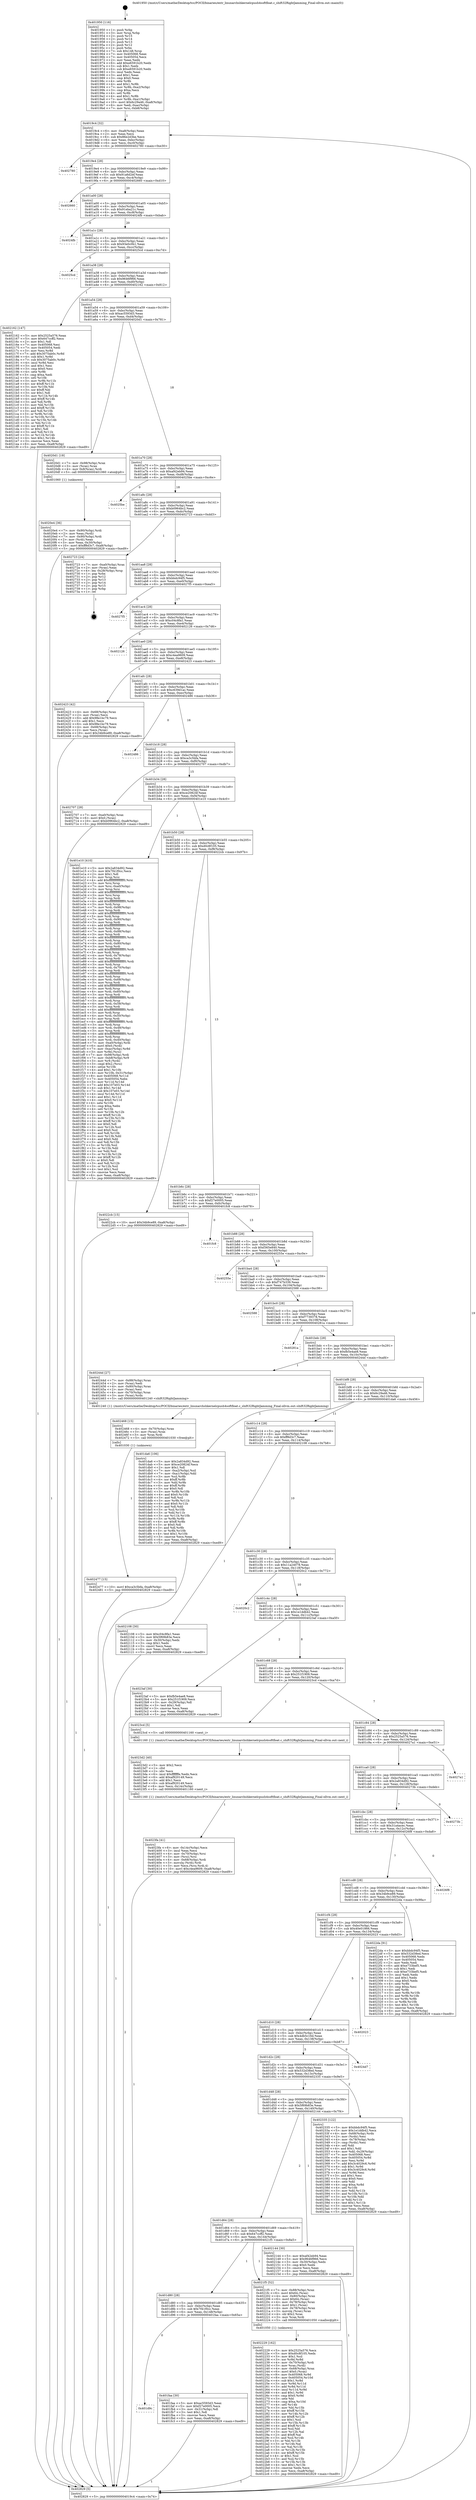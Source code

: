digraph "0x401950" {
  label = "0x401950 (/mnt/c/Users/mathe/Desktop/tcc/POCII/binaries/extr_linuxarchshkernelcpush4softfloat.c_shift32RightJamming_Final-ollvm.out::main(0))"
  labelloc = "t"
  node[shape=record]

  Entry [label="",width=0.3,height=0.3,shape=circle,fillcolor=black,style=filled]
  "0x4019c4" [label="{
     0x4019c4 [32]\l
     | [instrs]\l
     &nbsp;&nbsp;0x4019c4 \<+6\>: mov -0xa8(%rbp),%eax\l
     &nbsp;&nbsp;0x4019ca \<+2\>: mov %eax,%ecx\l
     &nbsp;&nbsp;0x4019cc \<+6\>: sub $0x86e2d3be,%ecx\l
     &nbsp;&nbsp;0x4019d2 \<+6\>: mov %eax,-0xbc(%rbp)\l
     &nbsp;&nbsp;0x4019d8 \<+6\>: mov %ecx,-0xc0(%rbp)\l
     &nbsp;&nbsp;0x4019de \<+6\>: je 0000000000402780 \<main+0xe30\>\l
  }"]
  "0x402780" [label="{
     0x402780\l
  }", style=dashed]
  "0x4019e4" [label="{
     0x4019e4 [28]\l
     | [instrs]\l
     &nbsp;&nbsp;0x4019e4 \<+5\>: jmp 00000000004019e9 \<main+0x99\>\l
     &nbsp;&nbsp;0x4019e9 \<+6\>: mov -0xbc(%rbp),%eax\l
     &nbsp;&nbsp;0x4019ef \<+5\>: sub $0x91a6d2ef,%eax\l
     &nbsp;&nbsp;0x4019f4 \<+6\>: mov %eax,-0xc4(%rbp)\l
     &nbsp;&nbsp;0x4019fa \<+6\>: je 0000000000402660 \<main+0xd10\>\l
  }"]
  Exit [label="",width=0.3,height=0.3,shape=circle,fillcolor=black,style=filled,peripheries=2]
  "0x402660" [label="{
     0x402660\l
  }", style=dashed]
  "0x401a00" [label="{
     0x401a00 [28]\l
     | [instrs]\l
     &nbsp;&nbsp;0x401a00 \<+5\>: jmp 0000000000401a05 \<main+0xb5\>\l
     &nbsp;&nbsp;0x401a05 \<+6\>: mov -0xbc(%rbp),%eax\l
     &nbsp;&nbsp;0x401a0b \<+5\>: sub $0x91eba21c,%eax\l
     &nbsp;&nbsp;0x401a10 \<+6\>: mov %eax,-0xc8(%rbp)\l
     &nbsp;&nbsp;0x401a16 \<+6\>: je 00000000004024fb \<main+0xbab\>\l
  }"]
  "0x402477" [label="{
     0x402477 [15]\l
     | [instrs]\l
     &nbsp;&nbsp;0x402477 \<+10\>: movl $0xca3c5bfa,-0xa8(%rbp)\l
     &nbsp;&nbsp;0x402481 \<+5\>: jmp 0000000000402829 \<main+0xed9\>\l
  }"]
  "0x4024fb" [label="{
     0x4024fb\l
  }", style=dashed]
  "0x401a1c" [label="{
     0x401a1c [28]\l
     | [instrs]\l
     &nbsp;&nbsp;0x401a1c \<+5\>: jmp 0000000000401a21 \<main+0xd1\>\l
     &nbsp;&nbsp;0x401a21 \<+6\>: mov -0xbc(%rbp),%eax\l
     &nbsp;&nbsp;0x401a27 \<+5\>: sub $0x93e0c0b1,%eax\l
     &nbsp;&nbsp;0x401a2c \<+6\>: mov %eax,-0xcc(%rbp)\l
     &nbsp;&nbsp;0x401a32 \<+6\>: je 00000000004025cd \<main+0xc7d\>\l
  }"]
  "0x402468" [label="{
     0x402468 [15]\l
     | [instrs]\l
     &nbsp;&nbsp;0x402468 \<+4\>: mov -0x70(%rbp),%rax\l
     &nbsp;&nbsp;0x40246c \<+3\>: mov (%rax),%rax\l
     &nbsp;&nbsp;0x40246f \<+3\>: mov %rax,%rdi\l
     &nbsp;&nbsp;0x402472 \<+5\>: call 0000000000401030 \<free@plt\>\l
     | [calls]\l
     &nbsp;&nbsp;0x401030 \{1\} (unknown)\l
  }"]
  "0x4025cd" [label="{
     0x4025cd\l
  }", style=dashed]
  "0x401a38" [label="{
     0x401a38 [28]\l
     | [instrs]\l
     &nbsp;&nbsp;0x401a38 \<+5\>: jmp 0000000000401a3d \<main+0xed\>\l
     &nbsp;&nbsp;0x401a3d \<+6\>: mov -0xbc(%rbp),%eax\l
     &nbsp;&nbsp;0x401a43 \<+5\>: sub $0x9646f966,%eax\l
     &nbsp;&nbsp;0x401a48 \<+6\>: mov %eax,-0xd0(%rbp)\l
     &nbsp;&nbsp;0x401a4e \<+6\>: je 0000000000402162 \<main+0x812\>\l
  }"]
  "0x4023fa" [label="{
     0x4023fa [41]\l
     | [instrs]\l
     &nbsp;&nbsp;0x4023fa \<+6\>: mov -0x14c(%rbp),%ecx\l
     &nbsp;&nbsp;0x402400 \<+3\>: imul %eax,%ecx\l
     &nbsp;&nbsp;0x402403 \<+4\>: mov -0x70(%rbp),%rsi\l
     &nbsp;&nbsp;0x402407 \<+3\>: mov (%rsi),%rsi\l
     &nbsp;&nbsp;0x40240a \<+4\>: mov -0x68(%rbp),%rdi\l
     &nbsp;&nbsp;0x40240e \<+3\>: movslq (%rdi),%rdi\l
     &nbsp;&nbsp;0x402411 \<+3\>: mov %ecx,(%rsi,%rdi,4)\l
     &nbsp;&nbsp;0x402414 \<+10\>: movl $0xc4ea9609,-0xa8(%rbp)\l
     &nbsp;&nbsp;0x40241e \<+5\>: jmp 0000000000402829 \<main+0xed9\>\l
  }"]
  "0x402162" [label="{
     0x402162 [147]\l
     | [instrs]\l
     &nbsp;&nbsp;0x402162 \<+5\>: mov $0x2525a576,%eax\l
     &nbsp;&nbsp;0x402167 \<+5\>: mov $0x647ccff2,%ecx\l
     &nbsp;&nbsp;0x40216c \<+2\>: mov $0x1,%dl\l
     &nbsp;&nbsp;0x40216e \<+7\>: mov 0x405068,%esi\l
     &nbsp;&nbsp;0x402175 \<+7\>: mov 0x405054,%edi\l
     &nbsp;&nbsp;0x40217c \<+3\>: mov %esi,%r8d\l
     &nbsp;&nbsp;0x40217f \<+7\>: add $0x3075ab0c,%r8d\l
     &nbsp;&nbsp;0x402186 \<+4\>: sub $0x1,%r8d\l
     &nbsp;&nbsp;0x40218a \<+7\>: sub $0x3075ab0c,%r8d\l
     &nbsp;&nbsp;0x402191 \<+4\>: imul %r8d,%esi\l
     &nbsp;&nbsp;0x402195 \<+3\>: and $0x1,%esi\l
     &nbsp;&nbsp;0x402198 \<+3\>: cmp $0x0,%esi\l
     &nbsp;&nbsp;0x40219b \<+4\>: sete %r9b\l
     &nbsp;&nbsp;0x40219f \<+3\>: cmp $0xa,%edi\l
     &nbsp;&nbsp;0x4021a2 \<+4\>: setl %r10b\l
     &nbsp;&nbsp;0x4021a6 \<+3\>: mov %r9b,%r11b\l
     &nbsp;&nbsp;0x4021a9 \<+4\>: xor $0xff,%r11b\l
     &nbsp;&nbsp;0x4021ad \<+3\>: mov %r10b,%bl\l
     &nbsp;&nbsp;0x4021b0 \<+3\>: xor $0xff,%bl\l
     &nbsp;&nbsp;0x4021b3 \<+3\>: xor $0x1,%dl\l
     &nbsp;&nbsp;0x4021b6 \<+3\>: mov %r11b,%r14b\l
     &nbsp;&nbsp;0x4021b9 \<+4\>: and $0xff,%r14b\l
     &nbsp;&nbsp;0x4021bd \<+3\>: and %dl,%r9b\l
     &nbsp;&nbsp;0x4021c0 \<+3\>: mov %bl,%r15b\l
     &nbsp;&nbsp;0x4021c3 \<+4\>: and $0xff,%r15b\l
     &nbsp;&nbsp;0x4021c7 \<+3\>: and %dl,%r10b\l
     &nbsp;&nbsp;0x4021ca \<+3\>: or %r9b,%r14b\l
     &nbsp;&nbsp;0x4021cd \<+3\>: or %r10b,%r15b\l
     &nbsp;&nbsp;0x4021d0 \<+3\>: xor %r15b,%r14b\l
     &nbsp;&nbsp;0x4021d3 \<+3\>: or %bl,%r11b\l
     &nbsp;&nbsp;0x4021d6 \<+4\>: xor $0xff,%r11b\l
     &nbsp;&nbsp;0x4021da \<+3\>: or $0x1,%dl\l
     &nbsp;&nbsp;0x4021dd \<+3\>: and %dl,%r11b\l
     &nbsp;&nbsp;0x4021e0 \<+3\>: or %r11b,%r14b\l
     &nbsp;&nbsp;0x4021e3 \<+4\>: test $0x1,%r14b\l
     &nbsp;&nbsp;0x4021e7 \<+3\>: cmovne %ecx,%eax\l
     &nbsp;&nbsp;0x4021ea \<+6\>: mov %eax,-0xa8(%rbp)\l
     &nbsp;&nbsp;0x4021f0 \<+5\>: jmp 0000000000402829 \<main+0xed9\>\l
  }"]
  "0x401a54" [label="{
     0x401a54 [28]\l
     | [instrs]\l
     &nbsp;&nbsp;0x401a54 \<+5\>: jmp 0000000000401a59 \<main+0x109\>\l
     &nbsp;&nbsp;0x401a59 \<+6\>: mov -0xbc(%rbp),%eax\l
     &nbsp;&nbsp;0x401a5f \<+5\>: sub $0xac5593d3,%eax\l
     &nbsp;&nbsp;0x401a64 \<+6\>: mov %eax,-0xd4(%rbp)\l
     &nbsp;&nbsp;0x401a6a \<+6\>: je 00000000004020d1 \<main+0x781\>\l
  }"]
  "0x4023d2" [label="{
     0x4023d2 [40]\l
     | [instrs]\l
     &nbsp;&nbsp;0x4023d2 \<+5\>: mov $0x2,%ecx\l
     &nbsp;&nbsp;0x4023d7 \<+1\>: cltd\l
     &nbsp;&nbsp;0x4023d8 \<+2\>: idiv %ecx\l
     &nbsp;&nbsp;0x4023da \<+6\>: imul $0xfffffffe,%edx,%ecx\l
     &nbsp;&nbsp;0x4023e0 \<+6\>: add $0xaf920149,%ecx\l
     &nbsp;&nbsp;0x4023e6 \<+3\>: add $0x1,%ecx\l
     &nbsp;&nbsp;0x4023e9 \<+6\>: sub $0xaf920149,%ecx\l
     &nbsp;&nbsp;0x4023ef \<+6\>: mov %ecx,-0x14c(%rbp)\l
     &nbsp;&nbsp;0x4023f5 \<+5\>: call 0000000000401160 \<next_i\>\l
     | [calls]\l
     &nbsp;&nbsp;0x401160 \{1\} (/mnt/c/Users/mathe/Desktop/tcc/POCII/binaries/extr_linuxarchshkernelcpush4softfloat.c_shift32RightJamming_Final-ollvm.out::next_i)\l
  }"]
  "0x4020d1" [label="{
     0x4020d1 [19]\l
     | [instrs]\l
     &nbsp;&nbsp;0x4020d1 \<+7\>: mov -0x98(%rbp),%rax\l
     &nbsp;&nbsp;0x4020d8 \<+3\>: mov (%rax),%rax\l
     &nbsp;&nbsp;0x4020db \<+4\>: mov 0x8(%rax),%rdi\l
     &nbsp;&nbsp;0x4020df \<+5\>: call 0000000000401060 \<atoi@plt\>\l
     | [calls]\l
     &nbsp;&nbsp;0x401060 \{1\} (unknown)\l
  }"]
  "0x401a70" [label="{
     0x401a70 [28]\l
     | [instrs]\l
     &nbsp;&nbsp;0x401a70 \<+5\>: jmp 0000000000401a75 \<main+0x125\>\l
     &nbsp;&nbsp;0x401a75 \<+6\>: mov -0xbc(%rbp),%eax\l
     &nbsp;&nbsp;0x401a7b \<+5\>: sub $0xaf42eb94,%eax\l
     &nbsp;&nbsp;0x401a80 \<+6\>: mov %eax,-0xd8(%rbp)\l
     &nbsp;&nbsp;0x401a86 \<+6\>: je 00000000004025be \<main+0xc6e\>\l
  }"]
  "0x402229" [label="{
     0x402229 [162]\l
     | [instrs]\l
     &nbsp;&nbsp;0x402229 \<+5\>: mov $0x2525a576,%ecx\l
     &nbsp;&nbsp;0x40222e \<+5\>: mov $0xd0c8f105,%edx\l
     &nbsp;&nbsp;0x402233 \<+3\>: mov $0x1,%sil\l
     &nbsp;&nbsp;0x402236 \<+3\>: xor %r8d,%r8d\l
     &nbsp;&nbsp;0x402239 \<+4\>: mov -0x70(%rbp),%rdi\l
     &nbsp;&nbsp;0x40223d \<+3\>: mov %rax,(%rdi)\l
     &nbsp;&nbsp;0x402240 \<+4\>: mov -0x68(%rbp),%rax\l
     &nbsp;&nbsp;0x402244 \<+6\>: movl $0x0,(%rax)\l
     &nbsp;&nbsp;0x40224a \<+8\>: mov 0x405068,%r9d\l
     &nbsp;&nbsp;0x402252 \<+8\>: mov 0x405054,%r10d\l
     &nbsp;&nbsp;0x40225a \<+4\>: sub $0x1,%r8d\l
     &nbsp;&nbsp;0x40225e \<+3\>: mov %r9d,%r11d\l
     &nbsp;&nbsp;0x402261 \<+3\>: add %r8d,%r11d\l
     &nbsp;&nbsp;0x402264 \<+4\>: imul %r11d,%r9d\l
     &nbsp;&nbsp;0x402268 \<+4\>: and $0x1,%r9d\l
     &nbsp;&nbsp;0x40226c \<+4\>: cmp $0x0,%r9d\l
     &nbsp;&nbsp;0x402270 \<+3\>: sete %bl\l
     &nbsp;&nbsp;0x402273 \<+4\>: cmp $0xa,%r10d\l
     &nbsp;&nbsp;0x402277 \<+4\>: setl %r14b\l
     &nbsp;&nbsp;0x40227b \<+3\>: mov %bl,%r15b\l
     &nbsp;&nbsp;0x40227e \<+4\>: xor $0xff,%r15b\l
     &nbsp;&nbsp;0x402282 \<+3\>: mov %r14b,%r12b\l
     &nbsp;&nbsp;0x402285 \<+4\>: xor $0xff,%r12b\l
     &nbsp;&nbsp;0x402289 \<+4\>: xor $0x1,%sil\l
     &nbsp;&nbsp;0x40228d \<+3\>: mov %r15b,%r13b\l
     &nbsp;&nbsp;0x402290 \<+4\>: and $0xff,%r13b\l
     &nbsp;&nbsp;0x402294 \<+3\>: and %sil,%bl\l
     &nbsp;&nbsp;0x402297 \<+3\>: mov %r12b,%al\l
     &nbsp;&nbsp;0x40229a \<+2\>: and $0xff,%al\l
     &nbsp;&nbsp;0x40229c \<+3\>: and %sil,%r14b\l
     &nbsp;&nbsp;0x40229f \<+3\>: or %bl,%r13b\l
     &nbsp;&nbsp;0x4022a2 \<+3\>: or %r14b,%al\l
     &nbsp;&nbsp;0x4022a5 \<+3\>: xor %al,%r13b\l
     &nbsp;&nbsp;0x4022a8 \<+3\>: or %r12b,%r15b\l
     &nbsp;&nbsp;0x4022ab \<+4\>: xor $0xff,%r15b\l
     &nbsp;&nbsp;0x4022af \<+4\>: or $0x1,%sil\l
     &nbsp;&nbsp;0x4022b3 \<+3\>: and %sil,%r15b\l
     &nbsp;&nbsp;0x4022b6 \<+3\>: or %r15b,%r13b\l
     &nbsp;&nbsp;0x4022b9 \<+4\>: test $0x1,%r13b\l
     &nbsp;&nbsp;0x4022bd \<+3\>: cmovne %edx,%ecx\l
     &nbsp;&nbsp;0x4022c0 \<+6\>: mov %ecx,-0xa8(%rbp)\l
     &nbsp;&nbsp;0x4022c6 \<+5\>: jmp 0000000000402829 \<main+0xed9\>\l
  }"]
  "0x4025be" [label="{
     0x4025be\l
  }", style=dashed]
  "0x401a8c" [label="{
     0x401a8c [28]\l
     | [instrs]\l
     &nbsp;&nbsp;0x401a8c \<+5\>: jmp 0000000000401a91 \<main+0x141\>\l
     &nbsp;&nbsp;0x401a91 \<+6\>: mov -0xbc(%rbp),%eax\l
     &nbsp;&nbsp;0x401a97 \<+5\>: sub $0xb0964bc2,%eax\l
     &nbsp;&nbsp;0x401a9c \<+6\>: mov %eax,-0xdc(%rbp)\l
     &nbsp;&nbsp;0x401aa2 \<+6\>: je 0000000000402723 \<main+0xdd3\>\l
  }"]
  "0x4020e4" [label="{
     0x4020e4 [36]\l
     | [instrs]\l
     &nbsp;&nbsp;0x4020e4 \<+7\>: mov -0x90(%rbp),%rdi\l
     &nbsp;&nbsp;0x4020eb \<+2\>: mov %eax,(%rdi)\l
     &nbsp;&nbsp;0x4020ed \<+7\>: mov -0x90(%rbp),%rdi\l
     &nbsp;&nbsp;0x4020f4 \<+2\>: mov (%rdi),%eax\l
     &nbsp;&nbsp;0x4020f6 \<+3\>: mov %eax,-0x30(%rbp)\l
     &nbsp;&nbsp;0x4020f9 \<+10\>: movl $0xff8d3c7,-0xa8(%rbp)\l
     &nbsp;&nbsp;0x402103 \<+5\>: jmp 0000000000402829 \<main+0xed9\>\l
  }"]
  "0x402723" [label="{
     0x402723 [24]\l
     | [instrs]\l
     &nbsp;&nbsp;0x402723 \<+7\>: mov -0xa0(%rbp),%rax\l
     &nbsp;&nbsp;0x40272a \<+2\>: mov (%rax),%eax\l
     &nbsp;&nbsp;0x40272c \<+4\>: lea -0x28(%rbp),%rsp\l
     &nbsp;&nbsp;0x402730 \<+1\>: pop %rbx\l
     &nbsp;&nbsp;0x402731 \<+2\>: pop %r12\l
     &nbsp;&nbsp;0x402733 \<+2\>: pop %r13\l
     &nbsp;&nbsp;0x402735 \<+2\>: pop %r14\l
     &nbsp;&nbsp;0x402737 \<+2\>: pop %r15\l
     &nbsp;&nbsp;0x402739 \<+1\>: pop %rbp\l
     &nbsp;&nbsp;0x40273a \<+1\>: ret\l
  }"]
  "0x401aa8" [label="{
     0x401aa8 [28]\l
     | [instrs]\l
     &nbsp;&nbsp;0x401aa8 \<+5\>: jmp 0000000000401aad \<main+0x15d\>\l
     &nbsp;&nbsp;0x401aad \<+6\>: mov -0xbc(%rbp),%eax\l
     &nbsp;&nbsp;0x401ab3 \<+5\>: sub $0xbbdc94f5,%eax\l
     &nbsp;&nbsp;0x401ab8 \<+6\>: mov %eax,-0xe0(%rbp)\l
     &nbsp;&nbsp;0x401abe \<+6\>: je 00000000004027f5 \<main+0xea5\>\l
  }"]
  "0x401d9c" [label="{
     0x401d9c\l
  }", style=dashed]
  "0x4027f5" [label="{
     0x4027f5\l
  }", style=dashed]
  "0x401ac4" [label="{
     0x401ac4 [28]\l
     | [instrs]\l
     &nbsp;&nbsp;0x401ac4 \<+5\>: jmp 0000000000401ac9 \<main+0x179\>\l
     &nbsp;&nbsp;0x401ac9 \<+6\>: mov -0xbc(%rbp),%eax\l
     &nbsp;&nbsp;0x401acf \<+5\>: sub $0xc04c8fa1,%eax\l
     &nbsp;&nbsp;0x401ad4 \<+6\>: mov %eax,-0xe4(%rbp)\l
     &nbsp;&nbsp;0x401ada \<+6\>: je 0000000000402126 \<main+0x7d6\>\l
  }"]
  "0x401faa" [label="{
     0x401faa [30]\l
     | [instrs]\l
     &nbsp;&nbsp;0x401faa \<+5\>: mov $0xac5593d3,%eax\l
     &nbsp;&nbsp;0x401faf \<+5\>: mov $0xf27e0005,%ecx\l
     &nbsp;&nbsp;0x401fb4 \<+3\>: mov -0x31(%rbp),%dl\l
     &nbsp;&nbsp;0x401fb7 \<+3\>: test $0x1,%dl\l
     &nbsp;&nbsp;0x401fba \<+3\>: cmovne %ecx,%eax\l
     &nbsp;&nbsp;0x401fbd \<+6\>: mov %eax,-0xa8(%rbp)\l
     &nbsp;&nbsp;0x401fc3 \<+5\>: jmp 0000000000402829 \<main+0xed9\>\l
  }"]
  "0x402126" [label="{
     0x402126\l
  }", style=dashed]
  "0x401ae0" [label="{
     0x401ae0 [28]\l
     | [instrs]\l
     &nbsp;&nbsp;0x401ae0 \<+5\>: jmp 0000000000401ae5 \<main+0x195\>\l
     &nbsp;&nbsp;0x401ae5 \<+6\>: mov -0xbc(%rbp),%eax\l
     &nbsp;&nbsp;0x401aeb \<+5\>: sub $0xc4ea9609,%eax\l
     &nbsp;&nbsp;0x401af0 \<+6\>: mov %eax,-0xe8(%rbp)\l
     &nbsp;&nbsp;0x401af6 \<+6\>: je 0000000000402423 \<main+0xad3\>\l
  }"]
  "0x401d80" [label="{
     0x401d80 [28]\l
     | [instrs]\l
     &nbsp;&nbsp;0x401d80 \<+5\>: jmp 0000000000401d85 \<main+0x435\>\l
     &nbsp;&nbsp;0x401d85 \<+6\>: mov -0xbc(%rbp),%eax\l
     &nbsp;&nbsp;0x401d8b \<+5\>: sub $0x7f41f0cc,%eax\l
     &nbsp;&nbsp;0x401d90 \<+6\>: mov %eax,-0x148(%rbp)\l
     &nbsp;&nbsp;0x401d96 \<+6\>: je 0000000000401faa \<main+0x65a\>\l
  }"]
  "0x402423" [label="{
     0x402423 [42]\l
     | [instrs]\l
     &nbsp;&nbsp;0x402423 \<+4\>: mov -0x68(%rbp),%rax\l
     &nbsp;&nbsp;0x402427 \<+2\>: mov (%rax),%ecx\l
     &nbsp;&nbsp;0x402429 \<+6\>: add $0x98e1bc79,%ecx\l
     &nbsp;&nbsp;0x40242f \<+3\>: add $0x1,%ecx\l
     &nbsp;&nbsp;0x402432 \<+6\>: sub $0x98e1bc79,%ecx\l
     &nbsp;&nbsp;0x402438 \<+4\>: mov -0x68(%rbp),%rax\l
     &nbsp;&nbsp;0x40243c \<+2\>: mov %ecx,(%rax)\l
     &nbsp;&nbsp;0x40243e \<+10\>: movl $0x34b9ce89,-0xa8(%rbp)\l
     &nbsp;&nbsp;0x402448 \<+5\>: jmp 0000000000402829 \<main+0xed9\>\l
  }"]
  "0x401afc" [label="{
     0x401afc [28]\l
     | [instrs]\l
     &nbsp;&nbsp;0x401afc \<+5\>: jmp 0000000000401b01 \<main+0x1b1\>\l
     &nbsp;&nbsp;0x401b01 \<+6\>: mov -0xbc(%rbp),%eax\l
     &nbsp;&nbsp;0x401b07 \<+5\>: sub $0xc639d1ac,%eax\l
     &nbsp;&nbsp;0x401b0c \<+6\>: mov %eax,-0xec(%rbp)\l
     &nbsp;&nbsp;0x401b12 \<+6\>: je 0000000000402486 \<main+0xb36\>\l
  }"]
  "0x4021f5" [label="{
     0x4021f5 [52]\l
     | [instrs]\l
     &nbsp;&nbsp;0x4021f5 \<+7\>: mov -0x88(%rbp),%rax\l
     &nbsp;&nbsp;0x4021fc \<+6\>: movl $0x64,(%rax)\l
     &nbsp;&nbsp;0x402202 \<+4\>: mov -0x80(%rbp),%rax\l
     &nbsp;&nbsp;0x402206 \<+6\>: movl $0x64,(%rax)\l
     &nbsp;&nbsp;0x40220c \<+4\>: mov -0x78(%rbp),%rax\l
     &nbsp;&nbsp;0x402210 \<+6\>: movl $0x1,(%rax)\l
     &nbsp;&nbsp;0x402216 \<+4\>: mov -0x78(%rbp),%rax\l
     &nbsp;&nbsp;0x40221a \<+3\>: movslq (%rax),%rax\l
     &nbsp;&nbsp;0x40221d \<+4\>: shl $0x2,%rax\l
     &nbsp;&nbsp;0x402221 \<+3\>: mov %rax,%rdi\l
     &nbsp;&nbsp;0x402224 \<+5\>: call 0000000000401050 \<malloc@plt\>\l
     | [calls]\l
     &nbsp;&nbsp;0x401050 \{1\} (unknown)\l
  }"]
  "0x402486" [label="{
     0x402486\l
  }", style=dashed]
  "0x401b18" [label="{
     0x401b18 [28]\l
     | [instrs]\l
     &nbsp;&nbsp;0x401b18 \<+5\>: jmp 0000000000401b1d \<main+0x1cd\>\l
     &nbsp;&nbsp;0x401b1d \<+6\>: mov -0xbc(%rbp),%eax\l
     &nbsp;&nbsp;0x401b23 \<+5\>: sub $0xca3c5bfa,%eax\l
     &nbsp;&nbsp;0x401b28 \<+6\>: mov %eax,-0xf0(%rbp)\l
     &nbsp;&nbsp;0x401b2e \<+6\>: je 0000000000402707 \<main+0xdb7\>\l
  }"]
  "0x401d64" [label="{
     0x401d64 [28]\l
     | [instrs]\l
     &nbsp;&nbsp;0x401d64 \<+5\>: jmp 0000000000401d69 \<main+0x419\>\l
     &nbsp;&nbsp;0x401d69 \<+6\>: mov -0xbc(%rbp),%eax\l
     &nbsp;&nbsp;0x401d6f \<+5\>: sub $0x647ccff2,%eax\l
     &nbsp;&nbsp;0x401d74 \<+6\>: mov %eax,-0x144(%rbp)\l
     &nbsp;&nbsp;0x401d7a \<+6\>: je 00000000004021f5 \<main+0x8a5\>\l
  }"]
  "0x402707" [label="{
     0x402707 [28]\l
     | [instrs]\l
     &nbsp;&nbsp;0x402707 \<+7\>: mov -0xa0(%rbp),%rax\l
     &nbsp;&nbsp;0x40270e \<+6\>: movl $0x0,(%rax)\l
     &nbsp;&nbsp;0x402714 \<+10\>: movl $0xb0964bc2,-0xa8(%rbp)\l
     &nbsp;&nbsp;0x40271e \<+5\>: jmp 0000000000402829 \<main+0xed9\>\l
  }"]
  "0x401b34" [label="{
     0x401b34 [28]\l
     | [instrs]\l
     &nbsp;&nbsp;0x401b34 \<+5\>: jmp 0000000000401b39 \<main+0x1e9\>\l
     &nbsp;&nbsp;0x401b39 \<+6\>: mov -0xbc(%rbp),%eax\l
     &nbsp;&nbsp;0x401b3f \<+5\>: sub $0xce20824f,%eax\l
     &nbsp;&nbsp;0x401b44 \<+6\>: mov %eax,-0xf4(%rbp)\l
     &nbsp;&nbsp;0x401b4a \<+6\>: je 0000000000401e10 \<main+0x4c0\>\l
  }"]
  "0x402144" [label="{
     0x402144 [30]\l
     | [instrs]\l
     &nbsp;&nbsp;0x402144 \<+5\>: mov $0xaf42eb94,%eax\l
     &nbsp;&nbsp;0x402149 \<+5\>: mov $0x9646f966,%ecx\l
     &nbsp;&nbsp;0x40214e \<+3\>: mov -0x30(%rbp),%edx\l
     &nbsp;&nbsp;0x402151 \<+3\>: cmp $0x0,%edx\l
     &nbsp;&nbsp;0x402154 \<+3\>: cmove %ecx,%eax\l
     &nbsp;&nbsp;0x402157 \<+6\>: mov %eax,-0xa8(%rbp)\l
     &nbsp;&nbsp;0x40215d \<+5\>: jmp 0000000000402829 \<main+0xed9\>\l
  }"]
  "0x401e10" [label="{
     0x401e10 [410]\l
     | [instrs]\l
     &nbsp;&nbsp;0x401e10 \<+5\>: mov $0x2a834d92,%eax\l
     &nbsp;&nbsp;0x401e15 \<+5\>: mov $0x7f41f0cc,%ecx\l
     &nbsp;&nbsp;0x401e1a \<+2\>: mov $0x1,%dl\l
     &nbsp;&nbsp;0x401e1c \<+3\>: mov %rsp,%rsi\l
     &nbsp;&nbsp;0x401e1f \<+4\>: add $0xfffffffffffffff0,%rsi\l
     &nbsp;&nbsp;0x401e23 \<+3\>: mov %rsi,%rsp\l
     &nbsp;&nbsp;0x401e26 \<+7\>: mov %rsi,-0xa0(%rbp)\l
     &nbsp;&nbsp;0x401e2d \<+3\>: mov %rsp,%rsi\l
     &nbsp;&nbsp;0x401e30 \<+4\>: add $0xfffffffffffffff0,%rsi\l
     &nbsp;&nbsp;0x401e34 \<+3\>: mov %rsi,%rsp\l
     &nbsp;&nbsp;0x401e37 \<+3\>: mov %rsp,%rdi\l
     &nbsp;&nbsp;0x401e3a \<+4\>: add $0xfffffffffffffff0,%rdi\l
     &nbsp;&nbsp;0x401e3e \<+3\>: mov %rdi,%rsp\l
     &nbsp;&nbsp;0x401e41 \<+7\>: mov %rdi,-0x98(%rbp)\l
     &nbsp;&nbsp;0x401e48 \<+3\>: mov %rsp,%rdi\l
     &nbsp;&nbsp;0x401e4b \<+4\>: add $0xfffffffffffffff0,%rdi\l
     &nbsp;&nbsp;0x401e4f \<+3\>: mov %rdi,%rsp\l
     &nbsp;&nbsp;0x401e52 \<+7\>: mov %rdi,-0x90(%rbp)\l
     &nbsp;&nbsp;0x401e59 \<+3\>: mov %rsp,%rdi\l
     &nbsp;&nbsp;0x401e5c \<+4\>: add $0xfffffffffffffff0,%rdi\l
     &nbsp;&nbsp;0x401e60 \<+3\>: mov %rdi,%rsp\l
     &nbsp;&nbsp;0x401e63 \<+7\>: mov %rdi,-0x88(%rbp)\l
     &nbsp;&nbsp;0x401e6a \<+3\>: mov %rsp,%rdi\l
     &nbsp;&nbsp;0x401e6d \<+4\>: add $0xfffffffffffffff0,%rdi\l
     &nbsp;&nbsp;0x401e71 \<+3\>: mov %rdi,%rsp\l
     &nbsp;&nbsp;0x401e74 \<+4\>: mov %rdi,-0x80(%rbp)\l
     &nbsp;&nbsp;0x401e78 \<+3\>: mov %rsp,%rdi\l
     &nbsp;&nbsp;0x401e7b \<+4\>: add $0xfffffffffffffff0,%rdi\l
     &nbsp;&nbsp;0x401e7f \<+3\>: mov %rdi,%rsp\l
     &nbsp;&nbsp;0x401e82 \<+4\>: mov %rdi,-0x78(%rbp)\l
     &nbsp;&nbsp;0x401e86 \<+3\>: mov %rsp,%rdi\l
     &nbsp;&nbsp;0x401e89 \<+4\>: add $0xfffffffffffffff0,%rdi\l
     &nbsp;&nbsp;0x401e8d \<+3\>: mov %rdi,%rsp\l
     &nbsp;&nbsp;0x401e90 \<+4\>: mov %rdi,-0x70(%rbp)\l
     &nbsp;&nbsp;0x401e94 \<+3\>: mov %rsp,%rdi\l
     &nbsp;&nbsp;0x401e97 \<+4\>: add $0xfffffffffffffff0,%rdi\l
     &nbsp;&nbsp;0x401e9b \<+3\>: mov %rdi,%rsp\l
     &nbsp;&nbsp;0x401e9e \<+4\>: mov %rdi,-0x68(%rbp)\l
     &nbsp;&nbsp;0x401ea2 \<+3\>: mov %rsp,%rdi\l
     &nbsp;&nbsp;0x401ea5 \<+4\>: add $0xfffffffffffffff0,%rdi\l
     &nbsp;&nbsp;0x401ea9 \<+3\>: mov %rdi,%rsp\l
     &nbsp;&nbsp;0x401eac \<+4\>: mov %rdi,-0x60(%rbp)\l
     &nbsp;&nbsp;0x401eb0 \<+3\>: mov %rsp,%rdi\l
     &nbsp;&nbsp;0x401eb3 \<+4\>: add $0xfffffffffffffff0,%rdi\l
     &nbsp;&nbsp;0x401eb7 \<+3\>: mov %rdi,%rsp\l
     &nbsp;&nbsp;0x401eba \<+4\>: mov %rdi,-0x58(%rbp)\l
     &nbsp;&nbsp;0x401ebe \<+3\>: mov %rsp,%rdi\l
     &nbsp;&nbsp;0x401ec1 \<+4\>: add $0xfffffffffffffff0,%rdi\l
     &nbsp;&nbsp;0x401ec5 \<+3\>: mov %rdi,%rsp\l
     &nbsp;&nbsp;0x401ec8 \<+4\>: mov %rdi,-0x50(%rbp)\l
     &nbsp;&nbsp;0x401ecc \<+3\>: mov %rsp,%rdi\l
     &nbsp;&nbsp;0x401ecf \<+4\>: add $0xfffffffffffffff0,%rdi\l
     &nbsp;&nbsp;0x401ed3 \<+3\>: mov %rdi,%rsp\l
     &nbsp;&nbsp;0x401ed6 \<+4\>: mov %rdi,-0x48(%rbp)\l
     &nbsp;&nbsp;0x401eda \<+3\>: mov %rsp,%rdi\l
     &nbsp;&nbsp;0x401edd \<+4\>: add $0xfffffffffffffff0,%rdi\l
     &nbsp;&nbsp;0x401ee1 \<+3\>: mov %rdi,%rsp\l
     &nbsp;&nbsp;0x401ee4 \<+4\>: mov %rdi,-0x40(%rbp)\l
     &nbsp;&nbsp;0x401ee8 \<+7\>: mov -0xa0(%rbp),%rdi\l
     &nbsp;&nbsp;0x401eef \<+6\>: movl $0x0,(%rdi)\l
     &nbsp;&nbsp;0x401ef5 \<+7\>: mov -0xac(%rbp),%r8d\l
     &nbsp;&nbsp;0x401efc \<+3\>: mov %r8d,(%rsi)\l
     &nbsp;&nbsp;0x401eff \<+7\>: mov -0x98(%rbp),%rdi\l
     &nbsp;&nbsp;0x401f06 \<+7\>: mov -0xb8(%rbp),%r9\l
     &nbsp;&nbsp;0x401f0d \<+3\>: mov %r9,(%rdi)\l
     &nbsp;&nbsp;0x401f10 \<+3\>: cmpl $0x2,(%rsi)\l
     &nbsp;&nbsp;0x401f13 \<+4\>: setne %r10b\l
     &nbsp;&nbsp;0x401f17 \<+4\>: and $0x1,%r10b\l
     &nbsp;&nbsp;0x401f1b \<+4\>: mov %r10b,-0x31(%rbp)\l
     &nbsp;&nbsp;0x401f1f \<+8\>: mov 0x405068,%r11d\l
     &nbsp;&nbsp;0x401f27 \<+7\>: mov 0x405054,%ebx\l
     &nbsp;&nbsp;0x401f2e \<+3\>: mov %r11d,%r14d\l
     &nbsp;&nbsp;0x401f31 \<+7\>: add $0x107e03,%r14d\l
     &nbsp;&nbsp;0x401f38 \<+4\>: sub $0x1,%r14d\l
     &nbsp;&nbsp;0x401f3c \<+7\>: sub $0x107e03,%r14d\l
     &nbsp;&nbsp;0x401f43 \<+4\>: imul %r14d,%r11d\l
     &nbsp;&nbsp;0x401f47 \<+4\>: and $0x1,%r11d\l
     &nbsp;&nbsp;0x401f4b \<+4\>: cmp $0x0,%r11d\l
     &nbsp;&nbsp;0x401f4f \<+4\>: sete %r10b\l
     &nbsp;&nbsp;0x401f53 \<+3\>: cmp $0xa,%ebx\l
     &nbsp;&nbsp;0x401f56 \<+4\>: setl %r15b\l
     &nbsp;&nbsp;0x401f5a \<+3\>: mov %r10b,%r12b\l
     &nbsp;&nbsp;0x401f5d \<+4\>: xor $0xff,%r12b\l
     &nbsp;&nbsp;0x401f61 \<+3\>: mov %r15b,%r13b\l
     &nbsp;&nbsp;0x401f64 \<+4\>: xor $0xff,%r13b\l
     &nbsp;&nbsp;0x401f68 \<+3\>: xor $0x0,%dl\l
     &nbsp;&nbsp;0x401f6b \<+3\>: mov %r12b,%sil\l
     &nbsp;&nbsp;0x401f6e \<+4\>: and $0x0,%sil\l
     &nbsp;&nbsp;0x401f72 \<+3\>: and %dl,%r10b\l
     &nbsp;&nbsp;0x401f75 \<+3\>: mov %r13b,%dil\l
     &nbsp;&nbsp;0x401f78 \<+4\>: and $0x0,%dil\l
     &nbsp;&nbsp;0x401f7c \<+3\>: and %dl,%r15b\l
     &nbsp;&nbsp;0x401f7f \<+3\>: or %r10b,%sil\l
     &nbsp;&nbsp;0x401f82 \<+3\>: or %r15b,%dil\l
     &nbsp;&nbsp;0x401f85 \<+3\>: xor %dil,%sil\l
     &nbsp;&nbsp;0x401f88 \<+3\>: or %r13b,%r12b\l
     &nbsp;&nbsp;0x401f8b \<+4\>: xor $0xff,%r12b\l
     &nbsp;&nbsp;0x401f8f \<+3\>: or $0x0,%dl\l
     &nbsp;&nbsp;0x401f92 \<+3\>: and %dl,%r12b\l
     &nbsp;&nbsp;0x401f95 \<+3\>: or %r12b,%sil\l
     &nbsp;&nbsp;0x401f98 \<+4\>: test $0x1,%sil\l
     &nbsp;&nbsp;0x401f9c \<+3\>: cmovne %ecx,%eax\l
     &nbsp;&nbsp;0x401f9f \<+6\>: mov %eax,-0xa8(%rbp)\l
     &nbsp;&nbsp;0x401fa5 \<+5\>: jmp 0000000000402829 \<main+0xed9\>\l
  }"]
  "0x401b50" [label="{
     0x401b50 [28]\l
     | [instrs]\l
     &nbsp;&nbsp;0x401b50 \<+5\>: jmp 0000000000401b55 \<main+0x205\>\l
     &nbsp;&nbsp;0x401b55 \<+6\>: mov -0xbc(%rbp),%eax\l
     &nbsp;&nbsp;0x401b5b \<+5\>: sub $0xd0c8f105,%eax\l
     &nbsp;&nbsp;0x401b60 \<+6\>: mov %eax,-0xf8(%rbp)\l
     &nbsp;&nbsp;0x401b66 \<+6\>: je 00000000004022cb \<main+0x97b\>\l
  }"]
  "0x401d48" [label="{
     0x401d48 [28]\l
     | [instrs]\l
     &nbsp;&nbsp;0x401d48 \<+5\>: jmp 0000000000401d4d \<main+0x3fd\>\l
     &nbsp;&nbsp;0x401d4d \<+6\>: mov -0xbc(%rbp),%eax\l
     &nbsp;&nbsp;0x401d53 \<+5\>: sub $0x5f69b83e,%eax\l
     &nbsp;&nbsp;0x401d58 \<+6\>: mov %eax,-0x140(%rbp)\l
     &nbsp;&nbsp;0x401d5e \<+6\>: je 0000000000402144 \<main+0x7f4\>\l
  }"]
  "0x4022cb" [label="{
     0x4022cb [15]\l
     | [instrs]\l
     &nbsp;&nbsp;0x4022cb \<+10\>: movl $0x34b9ce89,-0xa8(%rbp)\l
     &nbsp;&nbsp;0x4022d5 \<+5\>: jmp 0000000000402829 \<main+0xed9\>\l
  }"]
  "0x401b6c" [label="{
     0x401b6c [28]\l
     | [instrs]\l
     &nbsp;&nbsp;0x401b6c \<+5\>: jmp 0000000000401b71 \<main+0x221\>\l
     &nbsp;&nbsp;0x401b71 \<+6\>: mov -0xbc(%rbp),%eax\l
     &nbsp;&nbsp;0x401b77 \<+5\>: sub $0xf27e0005,%eax\l
     &nbsp;&nbsp;0x401b7c \<+6\>: mov %eax,-0xfc(%rbp)\l
     &nbsp;&nbsp;0x401b82 \<+6\>: je 0000000000401fc8 \<main+0x678\>\l
  }"]
  "0x402335" [label="{
     0x402335 [122]\l
     | [instrs]\l
     &nbsp;&nbsp;0x402335 \<+5\>: mov $0xbbdc94f5,%eax\l
     &nbsp;&nbsp;0x40233a \<+5\>: mov $0x1e1ddb42,%ecx\l
     &nbsp;&nbsp;0x40233f \<+4\>: mov -0x68(%rbp),%rdx\l
     &nbsp;&nbsp;0x402343 \<+2\>: mov (%rdx),%esi\l
     &nbsp;&nbsp;0x402345 \<+4\>: mov -0x78(%rbp),%rdx\l
     &nbsp;&nbsp;0x402349 \<+2\>: cmp (%rdx),%esi\l
     &nbsp;&nbsp;0x40234b \<+4\>: setl %dil\l
     &nbsp;&nbsp;0x40234f \<+4\>: and $0x1,%dil\l
     &nbsp;&nbsp;0x402353 \<+4\>: mov %dil,-0x29(%rbp)\l
     &nbsp;&nbsp;0x402357 \<+7\>: mov 0x405068,%esi\l
     &nbsp;&nbsp;0x40235e \<+8\>: mov 0x405054,%r8d\l
     &nbsp;&nbsp;0x402366 \<+3\>: mov %esi,%r9d\l
     &nbsp;&nbsp;0x402369 \<+7\>: add $0x3c4029c6,%r9d\l
     &nbsp;&nbsp;0x402370 \<+4\>: sub $0x1,%r9d\l
     &nbsp;&nbsp;0x402374 \<+7\>: sub $0x3c4029c6,%r9d\l
     &nbsp;&nbsp;0x40237b \<+4\>: imul %r9d,%esi\l
     &nbsp;&nbsp;0x40237f \<+3\>: and $0x1,%esi\l
     &nbsp;&nbsp;0x402382 \<+3\>: cmp $0x0,%esi\l
     &nbsp;&nbsp;0x402385 \<+4\>: sete %dil\l
     &nbsp;&nbsp;0x402389 \<+4\>: cmp $0xa,%r8d\l
     &nbsp;&nbsp;0x40238d \<+4\>: setl %r10b\l
     &nbsp;&nbsp;0x402391 \<+3\>: mov %dil,%r11b\l
     &nbsp;&nbsp;0x402394 \<+3\>: and %r10b,%r11b\l
     &nbsp;&nbsp;0x402397 \<+3\>: xor %r10b,%dil\l
     &nbsp;&nbsp;0x40239a \<+3\>: or %dil,%r11b\l
     &nbsp;&nbsp;0x40239d \<+4\>: test $0x1,%r11b\l
     &nbsp;&nbsp;0x4023a1 \<+3\>: cmovne %ecx,%eax\l
     &nbsp;&nbsp;0x4023a4 \<+6\>: mov %eax,-0xa8(%rbp)\l
     &nbsp;&nbsp;0x4023aa \<+5\>: jmp 0000000000402829 \<main+0xed9\>\l
  }"]
  "0x401fc8" [label="{
     0x401fc8\l
  }", style=dashed]
  "0x401b88" [label="{
     0x401b88 [28]\l
     | [instrs]\l
     &nbsp;&nbsp;0x401b88 \<+5\>: jmp 0000000000401b8d \<main+0x23d\>\l
     &nbsp;&nbsp;0x401b8d \<+6\>: mov -0xbc(%rbp),%eax\l
     &nbsp;&nbsp;0x401b93 \<+5\>: sub $0xf365e840,%eax\l
     &nbsp;&nbsp;0x401b98 \<+6\>: mov %eax,-0x100(%rbp)\l
     &nbsp;&nbsp;0x401b9e \<+6\>: je 000000000040255e \<main+0xc0e\>\l
  }"]
  "0x401d2c" [label="{
     0x401d2c [28]\l
     | [instrs]\l
     &nbsp;&nbsp;0x401d2c \<+5\>: jmp 0000000000401d31 \<main+0x3e1\>\l
     &nbsp;&nbsp;0x401d31 \<+6\>: mov -0xbc(%rbp),%eax\l
     &nbsp;&nbsp;0x401d37 \<+5\>: sub $0x532d38ed,%eax\l
     &nbsp;&nbsp;0x401d3c \<+6\>: mov %eax,-0x13c(%rbp)\l
     &nbsp;&nbsp;0x401d42 \<+6\>: je 0000000000402335 \<main+0x9e5\>\l
  }"]
  "0x40255e" [label="{
     0x40255e\l
  }", style=dashed]
  "0x401ba4" [label="{
     0x401ba4 [28]\l
     | [instrs]\l
     &nbsp;&nbsp;0x401ba4 \<+5\>: jmp 0000000000401ba9 \<main+0x259\>\l
     &nbsp;&nbsp;0x401ba9 \<+6\>: mov -0xbc(%rbp),%eax\l
     &nbsp;&nbsp;0x401baf \<+5\>: sub $0xf747b339,%eax\l
     &nbsp;&nbsp;0x401bb4 \<+6\>: mov %eax,-0x104(%rbp)\l
     &nbsp;&nbsp;0x401bba \<+6\>: je 0000000000402588 \<main+0xc38\>\l
  }"]
  "0x4024d7" [label="{
     0x4024d7\l
  }", style=dashed]
  "0x402588" [label="{
     0x402588\l
  }", style=dashed]
  "0x401bc0" [label="{
     0x401bc0 [28]\l
     | [instrs]\l
     &nbsp;&nbsp;0x401bc0 \<+5\>: jmp 0000000000401bc5 \<main+0x275\>\l
     &nbsp;&nbsp;0x401bc5 \<+6\>: mov -0xbc(%rbp),%eax\l
     &nbsp;&nbsp;0x401bcb \<+5\>: sub $0xf7739378,%eax\l
     &nbsp;&nbsp;0x401bd0 \<+6\>: mov %eax,-0x108(%rbp)\l
     &nbsp;&nbsp;0x401bd6 \<+6\>: je 000000000040281a \<main+0xeca\>\l
  }"]
  "0x401d10" [label="{
     0x401d10 [28]\l
     | [instrs]\l
     &nbsp;&nbsp;0x401d10 \<+5\>: jmp 0000000000401d15 \<main+0x3c5\>\l
     &nbsp;&nbsp;0x401d15 \<+6\>: mov -0xbc(%rbp),%eax\l
     &nbsp;&nbsp;0x401d1b \<+5\>: sub $0x4db5c16d,%eax\l
     &nbsp;&nbsp;0x401d20 \<+6\>: mov %eax,-0x138(%rbp)\l
     &nbsp;&nbsp;0x401d26 \<+6\>: je 00000000004024d7 \<main+0xb87\>\l
  }"]
  "0x40281a" [label="{
     0x40281a\l
  }", style=dashed]
  "0x401bdc" [label="{
     0x401bdc [28]\l
     | [instrs]\l
     &nbsp;&nbsp;0x401bdc \<+5\>: jmp 0000000000401be1 \<main+0x291\>\l
     &nbsp;&nbsp;0x401be1 \<+6\>: mov -0xbc(%rbp),%eax\l
     &nbsp;&nbsp;0x401be7 \<+5\>: sub $0xfb5e4ae8,%eax\l
     &nbsp;&nbsp;0x401bec \<+6\>: mov %eax,-0x10c(%rbp)\l
     &nbsp;&nbsp;0x401bf2 \<+6\>: je 000000000040244d \<main+0xafd\>\l
  }"]
  "0x402023" [label="{
     0x402023\l
  }", style=dashed]
  "0x40244d" [label="{
     0x40244d [27]\l
     | [instrs]\l
     &nbsp;&nbsp;0x40244d \<+7\>: mov -0x88(%rbp),%rax\l
     &nbsp;&nbsp;0x402454 \<+2\>: mov (%rax),%edi\l
     &nbsp;&nbsp;0x402456 \<+4\>: mov -0x80(%rbp),%rax\l
     &nbsp;&nbsp;0x40245a \<+2\>: mov (%rax),%esi\l
     &nbsp;&nbsp;0x40245c \<+4\>: mov -0x70(%rbp),%rax\l
     &nbsp;&nbsp;0x402460 \<+3\>: mov (%rax),%rdx\l
     &nbsp;&nbsp;0x402463 \<+5\>: call 0000000000401240 \<shift32RightJamming\>\l
     | [calls]\l
     &nbsp;&nbsp;0x401240 \{1\} (/mnt/c/Users/mathe/Desktop/tcc/POCII/binaries/extr_linuxarchshkernelcpush4softfloat.c_shift32RightJamming_Final-ollvm.out::shift32RightJamming)\l
  }"]
  "0x401bf8" [label="{
     0x401bf8 [28]\l
     | [instrs]\l
     &nbsp;&nbsp;0x401bf8 \<+5\>: jmp 0000000000401bfd \<main+0x2ad\>\l
     &nbsp;&nbsp;0x401bfd \<+6\>: mov -0xbc(%rbp),%eax\l
     &nbsp;&nbsp;0x401c03 \<+5\>: sub $0x6c29a46,%eax\l
     &nbsp;&nbsp;0x401c08 \<+6\>: mov %eax,-0x110(%rbp)\l
     &nbsp;&nbsp;0x401c0e \<+6\>: je 0000000000401da6 \<main+0x456\>\l
  }"]
  "0x401cf4" [label="{
     0x401cf4 [28]\l
     | [instrs]\l
     &nbsp;&nbsp;0x401cf4 \<+5\>: jmp 0000000000401cf9 \<main+0x3a9\>\l
     &nbsp;&nbsp;0x401cf9 \<+6\>: mov -0xbc(%rbp),%eax\l
     &nbsp;&nbsp;0x401cff \<+5\>: sub $0x40e01866,%eax\l
     &nbsp;&nbsp;0x401d04 \<+6\>: mov %eax,-0x134(%rbp)\l
     &nbsp;&nbsp;0x401d0a \<+6\>: je 0000000000402023 \<main+0x6d3\>\l
  }"]
  "0x401da6" [label="{
     0x401da6 [106]\l
     | [instrs]\l
     &nbsp;&nbsp;0x401da6 \<+5\>: mov $0x2a834d92,%eax\l
     &nbsp;&nbsp;0x401dab \<+5\>: mov $0xce20824f,%ecx\l
     &nbsp;&nbsp;0x401db0 \<+2\>: mov $0x1,%dl\l
     &nbsp;&nbsp;0x401db2 \<+7\>: mov -0xa2(%rbp),%sil\l
     &nbsp;&nbsp;0x401db9 \<+7\>: mov -0xa1(%rbp),%dil\l
     &nbsp;&nbsp;0x401dc0 \<+3\>: mov %sil,%r8b\l
     &nbsp;&nbsp;0x401dc3 \<+4\>: xor $0xff,%r8b\l
     &nbsp;&nbsp;0x401dc7 \<+3\>: mov %dil,%r9b\l
     &nbsp;&nbsp;0x401dca \<+4\>: xor $0xff,%r9b\l
     &nbsp;&nbsp;0x401dce \<+3\>: xor $0x0,%dl\l
     &nbsp;&nbsp;0x401dd1 \<+3\>: mov %r8b,%r10b\l
     &nbsp;&nbsp;0x401dd4 \<+4\>: and $0x0,%r10b\l
     &nbsp;&nbsp;0x401dd8 \<+3\>: and %dl,%sil\l
     &nbsp;&nbsp;0x401ddb \<+3\>: mov %r9b,%r11b\l
     &nbsp;&nbsp;0x401dde \<+4\>: and $0x0,%r11b\l
     &nbsp;&nbsp;0x401de2 \<+3\>: and %dl,%dil\l
     &nbsp;&nbsp;0x401de5 \<+3\>: or %sil,%r10b\l
     &nbsp;&nbsp;0x401de8 \<+3\>: or %dil,%r11b\l
     &nbsp;&nbsp;0x401deb \<+3\>: xor %r11b,%r10b\l
     &nbsp;&nbsp;0x401dee \<+3\>: or %r9b,%r8b\l
     &nbsp;&nbsp;0x401df1 \<+4\>: xor $0xff,%r8b\l
     &nbsp;&nbsp;0x401df5 \<+3\>: or $0x0,%dl\l
     &nbsp;&nbsp;0x401df8 \<+3\>: and %dl,%r8b\l
     &nbsp;&nbsp;0x401dfb \<+3\>: or %r8b,%r10b\l
     &nbsp;&nbsp;0x401dfe \<+4\>: test $0x1,%r10b\l
     &nbsp;&nbsp;0x401e02 \<+3\>: cmovne %ecx,%eax\l
     &nbsp;&nbsp;0x401e05 \<+6\>: mov %eax,-0xa8(%rbp)\l
     &nbsp;&nbsp;0x401e0b \<+5\>: jmp 0000000000402829 \<main+0xed9\>\l
  }"]
  "0x401c14" [label="{
     0x401c14 [28]\l
     | [instrs]\l
     &nbsp;&nbsp;0x401c14 \<+5\>: jmp 0000000000401c19 \<main+0x2c9\>\l
     &nbsp;&nbsp;0x401c19 \<+6\>: mov -0xbc(%rbp),%eax\l
     &nbsp;&nbsp;0x401c1f \<+5\>: sub $0xff8d3c7,%eax\l
     &nbsp;&nbsp;0x401c24 \<+6\>: mov %eax,-0x114(%rbp)\l
     &nbsp;&nbsp;0x401c2a \<+6\>: je 0000000000402108 \<main+0x7b8\>\l
  }"]
  "0x402829" [label="{
     0x402829 [5]\l
     | [instrs]\l
     &nbsp;&nbsp;0x402829 \<+5\>: jmp 00000000004019c4 \<main+0x74\>\l
  }"]
  "0x401950" [label="{
     0x401950 [116]\l
     | [instrs]\l
     &nbsp;&nbsp;0x401950 \<+1\>: push %rbp\l
     &nbsp;&nbsp;0x401951 \<+3\>: mov %rsp,%rbp\l
     &nbsp;&nbsp;0x401954 \<+2\>: push %r15\l
     &nbsp;&nbsp;0x401956 \<+2\>: push %r14\l
     &nbsp;&nbsp;0x401958 \<+2\>: push %r13\l
     &nbsp;&nbsp;0x40195a \<+2\>: push %r12\l
     &nbsp;&nbsp;0x40195c \<+1\>: push %rbx\l
     &nbsp;&nbsp;0x40195d \<+7\>: sub $0x148,%rsp\l
     &nbsp;&nbsp;0x401964 \<+7\>: mov 0x405068,%eax\l
     &nbsp;&nbsp;0x40196b \<+7\>: mov 0x405054,%ecx\l
     &nbsp;&nbsp;0x401972 \<+2\>: mov %eax,%edx\l
     &nbsp;&nbsp;0x401974 \<+6\>: add $0xe6591b20,%edx\l
     &nbsp;&nbsp;0x40197a \<+3\>: sub $0x1,%edx\l
     &nbsp;&nbsp;0x40197d \<+6\>: sub $0xe6591b20,%edx\l
     &nbsp;&nbsp;0x401983 \<+3\>: imul %edx,%eax\l
     &nbsp;&nbsp;0x401986 \<+3\>: and $0x1,%eax\l
     &nbsp;&nbsp;0x401989 \<+3\>: cmp $0x0,%eax\l
     &nbsp;&nbsp;0x40198c \<+4\>: sete %r8b\l
     &nbsp;&nbsp;0x401990 \<+4\>: and $0x1,%r8b\l
     &nbsp;&nbsp;0x401994 \<+7\>: mov %r8b,-0xa2(%rbp)\l
     &nbsp;&nbsp;0x40199b \<+3\>: cmp $0xa,%ecx\l
     &nbsp;&nbsp;0x40199e \<+4\>: setl %r8b\l
     &nbsp;&nbsp;0x4019a2 \<+4\>: and $0x1,%r8b\l
     &nbsp;&nbsp;0x4019a6 \<+7\>: mov %r8b,-0xa1(%rbp)\l
     &nbsp;&nbsp;0x4019ad \<+10\>: movl $0x6c29a46,-0xa8(%rbp)\l
     &nbsp;&nbsp;0x4019b7 \<+6\>: mov %edi,-0xac(%rbp)\l
     &nbsp;&nbsp;0x4019bd \<+7\>: mov %rsi,-0xb8(%rbp)\l
  }"]
  "0x4022da" [label="{
     0x4022da [91]\l
     | [instrs]\l
     &nbsp;&nbsp;0x4022da \<+5\>: mov $0xbbdc94f5,%eax\l
     &nbsp;&nbsp;0x4022df \<+5\>: mov $0x532d38ed,%ecx\l
     &nbsp;&nbsp;0x4022e4 \<+7\>: mov 0x405068,%edx\l
     &nbsp;&nbsp;0x4022eb \<+7\>: mov 0x405054,%esi\l
     &nbsp;&nbsp;0x4022f2 \<+2\>: mov %edx,%edi\l
     &nbsp;&nbsp;0x4022f4 \<+6\>: add $0xe733bef5,%edi\l
     &nbsp;&nbsp;0x4022fa \<+3\>: sub $0x1,%edi\l
     &nbsp;&nbsp;0x4022fd \<+6\>: sub $0xe733bef5,%edi\l
     &nbsp;&nbsp;0x402303 \<+3\>: imul %edi,%edx\l
     &nbsp;&nbsp;0x402306 \<+3\>: and $0x1,%edx\l
     &nbsp;&nbsp;0x402309 \<+3\>: cmp $0x0,%edx\l
     &nbsp;&nbsp;0x40230c \<+4\>: sete %r8b\l
     &nbsp;&nbsp;0x402310 \<+3\>: cmp $0xa,%esi\l
     &nbsp;&nbsp;0x402313 \<+4\>: setl %r9b\l
     &nbsp;&nbsp;0x402317 \<+3\>: mov %r8b,%r10b\l
     &nbsp;&nbsp;0x40231a \<+3\>: and %r9b,%r10b\l
     &nbsp;&nbsp;0x40231d \<+3\>: xor %r9b,%r8b\l
     &nbsp;&nbsp;0x402320 \<+3\>: or %r8b,%r10b\l
     &nbsp;&nbsp;0x402323 \<+4\>: test $0x1,%r10b\l
     &nbsp;&nbsp;0x402327 \<+3\>: cmovne %ecx,%eax\l
     &nbsp;&nbsp;0x40232a \<+6\>: mov %eax,-0xa8(%rbp)\l
     &nbsp;&nbsp;0x402330 \<+5\>: jmp 0000000000402829 \<main+0xed9\>\l
  }"]
  "0x401cd8" [label="{
     0x401cd8 [28]\l
     | [instrs]\l
     &nbsp;&nbsp;0x401cd8 \<+5\>: jmp 0000000000401cdd \<main+0x38d\>\l
     &nbsp;&nbsp;0x401cdd \<+6\>: mov -0xbc(%rbp),%eax\l
     &nbsp;&nbsp;0x401ce3 \<+5\>: sub $0x34b9ce89,%eax\l
     &nbsp;&nbsp;0x401ce8 \<+6\>: mov %eax,-0x130(%rbp)\l
     &nbsp;&nbsp;0x401cee \<+6\>: je 00000000004022da \<main+0x98a\>\l
  }"]
  "0x402108" [label="{
     0x402108 [30]\l
     | [instrs]\l
     &nbsp;&nbsp;0x402108 \<+5\>: mov $0xc04c8fa1,%eax\l
     &nbsp;&nbsp;0x40210d \<+5\>: mov $0x5f69b83e,%ecx\l
     &nbsp;&nbsp;0x402112 \<+3\>: mov -0x30(%rbp),%edx\l
     &nbsp;&nbsp;0x402115 \<+3\>: cmp $0x1,%edx\l
     &nbsp;&nbsp;0x402118 \<+3\>: cmovl %ecx,%eax\l
     &nbsp;&nbsp;0x40211b \<+6\>: mov %eax,-0xa8(%rbp)\l
     &nbsp;&nbsp;0x402121 \<+5\>: jmp 0000000000402829 \<main+0xed9\>\l
  }"]
  "0x401c30" [label="{
     0x401c30 [28]\l
     | [instrs]\l
     &nbsp;&nbsp;0x401c30 \<+5\>: jmp 0000000000401c35 \<main+0x2e5\>\l
     &nbsp;&nbsp;0x401c35 \<+6\>: mov -0xbc(%rbp),%eax\l
     &nbsp;&nbsp;0x401c3b \<+5\>: sub $0x11a24078,%eax\l
     &nbsp;&nbsp;0x401c40 \<+6\>: mov %eax,-0x118(%rbp)\l
     &nbsp;&nbsp;0x401c46 \<+6\>: je 00000000004020c2 \<main+0x772\>\l
  }"]
  "0x4026f8" [label="{
     0x4026f8\l
  }", style=dashed]
  "0x4020c2" [label="{
     0x4020c2\l
  }", style=dashed]
  "0x401c4c" [label="{
     0x401c4c [28]\l
     | [instrs]\l
     &nbsp;&nbsp;0x401c4c \<+5\>: jmp 0000000000401c51 \<main+0x301\>\l
     &nbsp;&nbsp;0x401c51 \<+6\>: mov -0xbc(%rbp),%eax\l
     &nbsp;&nbsp;0x401c57 \<+5\>: sub $0x1e1ddb42,%eax\l
     &nbsp;&nbsp;0x401c5c \<+6\>: mov %eax,-0x11c(%rbp)\l
     &nbsp;&nbsp;0x401c62 \<+6\>: je 00000000004023af \<main+0xa5f\>\l
  }"]
  "0x401cbc" [label="{
     0x401cbc [28]\l
     | [instrs]\l
     &nbsp;&nbsp;0x401cbc \<+5\>: jmp 0000000000401cc1 \<main+0x371\>\l
     &nbsp;&nbsp;0x401cc1 \<+6\>: mov -0xbc(%rbp),%eax\l
     &nbsp;&nbsp;0x401cc7 \<+5\>: sub $0x31a4acec,%eax\l
     &nbsp;&nbsp;0x401ccc \<+6\>: mov %eax,-0x12c(%rbp)\l
     &nbsp;&nbsp;0x401cd2 \<+6\>: je 00000000004026f8 \<main+0xda8\>\l
  }"]
  "0x4023af" [label="{
     0x4023af [30]\l
     | [instrs]\l
     &nbsp;&nbsp;0x4023af \<+5\>: mov $0xfb5e4ae8,%eax\l
     &nbsp;&nbsp;0x4023b4 \<+5\>: mov $0x251f1909,%ecx\l
     &nbsp;&nbsp;0x4023b9 \<+3\>: mov -0x29(%rbp),%dl\l
     &nbsp;&nbsp;0x4023bc \<+3\>: test $0x1,%dl\l
     &nbsp;&nbsp;0x4023bf \<+3\>: cmovne %ecx,%eax\l
     &nbsp;&nbsp;0x4023c2 \<+6\>: mov %eax,-0xa8(%rbp)\l
     &nbsp;&nbsp;0x4023c8 \<+5\>: jmp 0000000000402829 \<main+0xed9\>\l
  }"]
  "0x401c68" [label="{
     0x401c68 [28]\l
     | [instrs]\l
     &nbsp;&nbsp;0x401c68 \<+5\>: jmp 0000000000401c6d \<main+0x31d\>\l
     &nbsp;&nbsp;0x401c6d \<+6\>: mov -0xbc(%rbp),%eax\l
     &nbsp;&nbsp;0x401c73 \<+5\>: sub $0x251f1909,%eax\l
     &nbsp;&nbsp;0x401c78 \<+6\>: mov %eax,-0x120(%rbp)\l
     &nbsp;&nbsp;0x401c7e \<+6\>: je 00000000004023cd \<main+0xa7d\>\l
  }"]
  "0x40273b" [label="{
     0x40273b\l
  }", style=dashed]
  "0x4023cd" [label="{
     0x4023cd [5]\l
     | [instrs]\l
     &nbsp;&nbsp;0x4023cd \<+5\>: call 0000000000401160 \<next_i\>\l
     | [calls]\l
     &nbsp;&nbsp;0x401160 \{1\} (/mnt/c/Users/mathe/Desktop/tcc/POCII/binaries/extr_linuxarchshkernelcpush4softfloat.c_shift32RightJamming_Final-ollvm.out::next_i)\l
  }"]
  "0x401c84" [label="{
     0x401c84 [28]\l
     | [instrs]\l
     &nbsp;&nbsp;0x401c84 \<+5\>: jmp 0000000000401c89 \<main+0x339\>\l
     &nbsp;&nbsp;0x401c89 \<+6\>: mov -0xbc(%rbp),%eax\l
     &nbsp;&nbsp;0x401c8f \<+5\>: sub $0x2525a576,%eax\l
     &nbsp;&nbsp;0x401c94 \<+6\>: mov %eax,-0x124(%rbp)\l
     &nbsp;&nbsp;0x401c9a \<+6\>: je 00000000004027a1 \<main+0xe51\>\l
  }"]
  "0x401ca0" [label="{
     0x401ca0 [28]\l
     | [instrs]\l
     &nbsp;&nbsp;0x401ca0 \<+5\>: jmp 0000000000401ca5 \<main+0x355\>\l
     &nbsp;&nbsp;0x401ca5 \<+6\>: mov -0xbc(%rbp),%eax\l
     &nbsp;&nbsp;0x401cab \<+5\>: sub $0x2a834d92,%eax\l
     &nbsp;&nbsp;0x401cb0 \<+6\>: mov %eax,-0x128(%rbp)\l
     &nbsp;&nbsp;0x401cb6 \<+6\>: je 000000000040273b \<main+0xdeb\>\l
  }"]
  "0x4027a1" [label="{
     0x4027a1\l
  }", style=dashed]
  Entry -> "0x401950" [label=" 1"]
  "0x4019c4" -> "0x402780" [label=" 0"]
  "0x4019c4" -> "0x4019e4" [label=" 20"]
  "0x402723" -> Exit [label=" 1"]
  "0x4019e4" -> "0x402660" [label=" 0"]
  "0x4019e4" -> "0x401a00" [label=" 20"]
  "0x402707" -> "0x402829" [label=" 1"]
  "0x401a00" -> "0x4024fb" [label=" 0"]
  "0x401a00" -> "0x401a1c" [label=" 20"]
  "0x402477" -> "0x402829" [label=" 1"]
  "0x401a1c" -> "0x4025cd" [label=" 0"]
  "0x401a1c" -> "0x401a38" [label=" 20"]
  "0x402468" -> "0x402477" [label=" 1"]
  "0x401a38" -> "0x402162" [label=" 1"]
  "0x401a38" -> "0x401a54" [label=" 19"]
  "0x40244d" -> "0x402468" [label=" 1"]
  "0x401a54" -> "0x4020d1" [label=" 1"]
  "0x401a54" -> "0x401a70" [label=" 18"]
  "0x402423" -> "0x402829" [label=" 1"]
  "0x401a70" -> "0x4025be" [label=" 0"]
  "0x401a70" -> "0x401a8c" [label=" 18"]
  "0x4023fa" -> "0x402829" [label=" 1"]
  "0x401a8c" -> "0x402723" [label=" 1"]
  "0x401a8c" -> "0x401aa8" [label=" 17"]
  "0x4023d2" -> "0x4023fa" [label=" 1"]
  "0x401aa8" -> "0x4027f5" [label=" 0"]
  "0x401aa8" -> "0x401ac4" [label=" 17"]
  "0x4023cd" -> "0x4023d2" [label=" 1"]
  "0x401ac4" -> "0x402126" [label=" 0"]
  "0x401ac4" -> "0x401ae0" [label=" 17"]
  "0x4023af" -> "0x402829" [label=" 2"]
  "0x401ae0" -> "0x402423" [label=" 1"]
  "0x401ae0" -> "0x401afc" [label=" 16"]
  "0x4022da" -> "0x402829" [label=" 2"]
  "0x401afc" -> "0x402486" [label=" 0"]
  "0x401afc" -> "0x401b18" [label=" 16"]
  "0x4022cb" -> "0x402829" [label=" 1"]
  "0x401b18" -> "0x402707" [label=" 1"]
  "0x401b18" -> "0x401b34" [label=" 15"]
  "0x4021f5" -> "0x402229" [label=" 1"]
  "0x401b34" -> "0x401e10" [label=" 1"]
  "0x401b34" -> "0x401b50" [label=" 14"]
  "0x402162" -> "0x402829" [label=" 1"]
  "0x401b50" -> "0x4022cb" [label=" 1"]
  "0x401b50" -> "0x401b6c" [label=" 13"]
  "0x402108" -> "0x402829" [label=" 1"]
  "0x401b6c" -> "0x401fc8" [label=" 0"]
  "0x401b6c" -> "0x401b88" [label=" 13"]
  "0x4020e4" -> "0x402829" [label=" 1"]
  "0x401b88" -> "0x40255e" [label=" 0"]
  "0x401b88" -> "0x401ba4" [label=" 13"]
  "0x401faa" -> "0x402829" [label=" 1"]
  "0x401ba4" -> "0x402588" [label=" 0"]
  "0x401ba4" -> "0x401bc0" [label=" 13"]
  "0x401d80" -> "0x401d9c" [label=" 0"]
  "0x401bc0" -> "0x40281a" [label=" 0"]
  "0x401bc0" -> "0x401bdc" [label=" 13"]
  "0x402335" -> "0x402829" [label=" 2"]
  "0x401bdc" -> "0x40244d" [label=" 1"]
  "0x401bdc" -> "0x401bf8" [label=" 12"]
  "0x401d64" -> "0x401d80" [label=" 1"]
  "0x401bf8" -> "0x401da6" [label=" 1"]
  "0x401bf8" -> "0x401c14" [label=" 11"]
  "0x401da6" -> "0x402829" [label=" 1"]
  "0x401950" -> "0x4019c4" [label=" 1"]
  "0x402829" -> "0x4019c4" [label=" 19"]
  "0x402229" -> "0x402829" [label=" 1"]
  "0x401e10" -> "0x402829" [label=" 1"]
  "0x401d48" -> "0x401d64" [label=" 2"]
  "0x401c14" -> "0x402108" [label=" 1"]
  "0x401c14" -> "0x401c30" [label=" 10"]
  "0x402144" -> "0x402829" [label=" 1"]
  "0x401c30" -> "0x4020c2" [label=" 0"]
  "0x401c30" -> "0x401c4c" [label=" 10"]
  "0x401d2c" -> "0x401d48" [label=" 3"]
  "0x401c4c" -> "0x4023af" [label=" 2"]
  "0x401c4c" -> "0x401c68" [label=" 8"]
  "0x4020d1" -> "0x4020e4" [label=" 1"]
  "0x401c68" -> "0x4023cd" [label=" 1"]
  "0x401c68" -> "0x401c84" [label=" 7"]
  "0x401d10" -> "0x401d2c" [label=" 5"]
  "0x401c84" -> "0x4027a1" [label=" 0"]
  "0x401c84" -> "0x401ca0" [label=" 7"]
  "0x401d10" -> "0x4024d7" [label=" 0"]
  "0x401ca0" -> "0x40273b" [label=" 0"]
  "0x401ca0" -> "0x401cbc" [label=" 7"]
  "0x401d2c" -> "0x402335" [label=" 2"]
  "0x401cbc" -> "0x4026f8" [label=" 0"]
  "0x401cbc" -> "0x401cd8" [label=" 7"]
  "0x401d48" -> "0x402144" [label=" 1"]
  "0x401cd8" -> "0x4022da" [label=" 2"]
  "0x401cd8" -> "0x401cf4" [label=" 5"]
  "0x401d64" -> "0x4021f5" [label=" 1"]
  "0x401cf4" -> "0x402023" [label=" 0"]
  "0x401cf4" -> "0x401d10" [label=" 5"]
  "0x401d80" -> "0x401faa" [label=" 1"]
}
